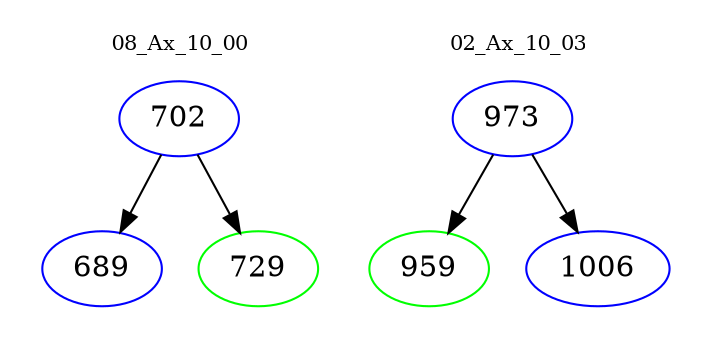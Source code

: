 digraph{
subgraph cluster_0 {
color = white
label = "08_Ax_10_00";
fontsize=10;
T0_702 [label="702", color="blue"]
T0_702 -> T0_689 [color="black"]
T0_689 [label="689", color="blue"]
T0_702 -> T0_729 [color="black"]
T0_729 [label="729", color="green"]
}
subgraph cluster_1 {
color = white
label = "02_Ax_10_03";
fontsize=10;
T1_973 [label="973", color="blue"]
T1_973 -> T1_959 [color="black"]
T1_959 [label="959", color="green"]
T1_973 -> T1_1006 [color="black"]
T1_1006 [label="1006", color="blue"]
}
}
